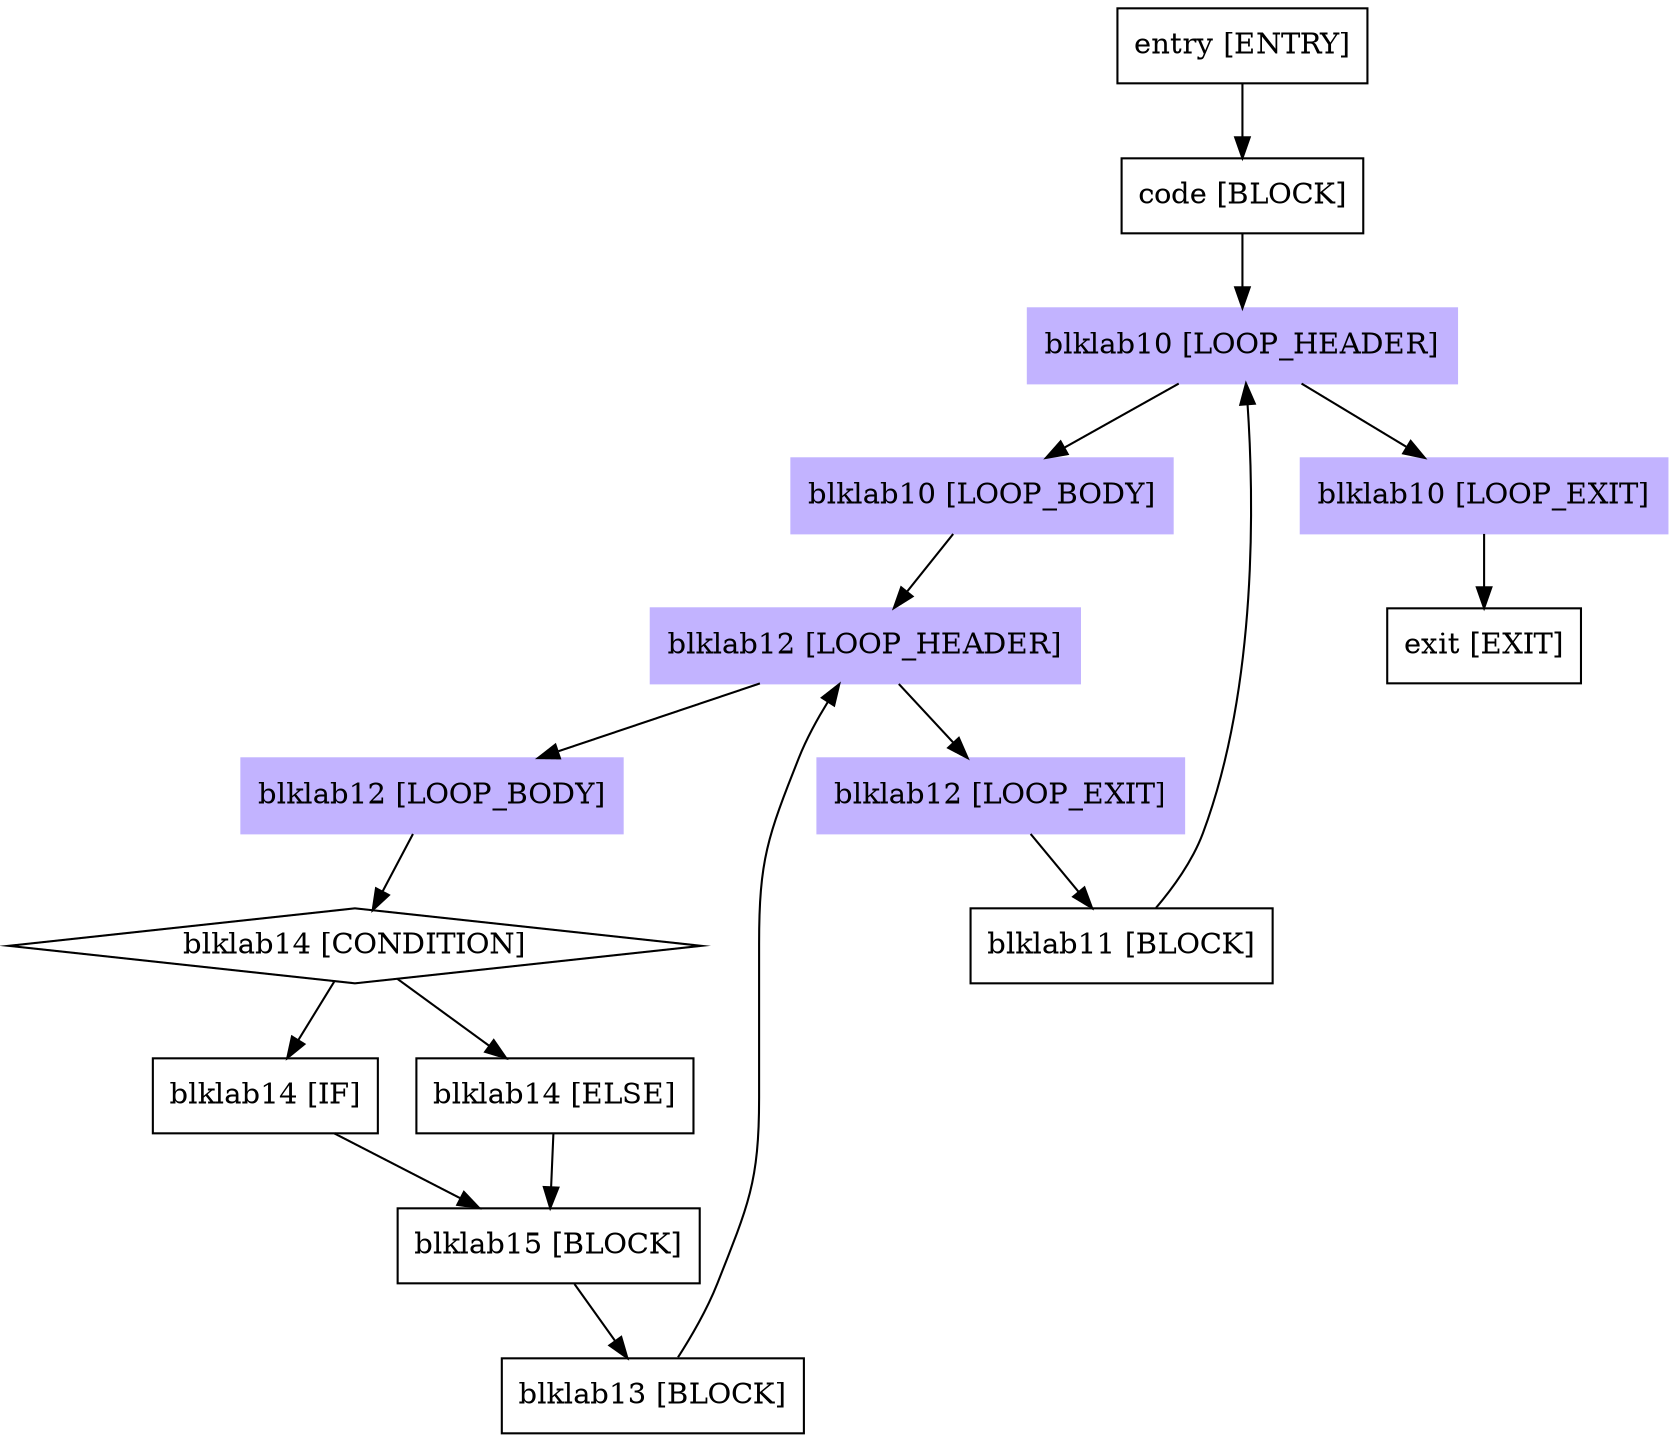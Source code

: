 digraph printImage{
"entry [ENTRY]"[shape=box];
"code [BLOCK]"[shape=box];
"blklab10 [LOOP_HEADER]"[shape=box,style=filled,color=".7 .3 1.0"];
"blklab10 [LOOP_BODY]"[shape=box,style=filled,color=".7 .3 1.0"];
"blklab10 [LOOP_EXIT]"[shape=box,style=filled,color=".7 .3 1.0"];
"blklab12 [LOOP_HEADER]"[shape=box,style=filled,color=".7 .3 1.0"];
"blklab12 [LOOP_BODY]"[shape=box,style=filled,color=".7 .3 1.0"];
"blklab12 [LOOP_EXIT]"[shape=box,style=filled,color=".7 .3 1.0"];
"blklab14 [CONDITION]"[shape=diamond];
"blklab14 [IF]"[shape=box];
"blklab14 [ELSE]"[shape=box];
"blklab15 [BLOCK]"[shape=box];
"blklab13 [BLOCK]"[shape=box];
"blklab11 [BLOCK]"[shape=box];
"exit [EXIT]"[shape=box];
"entry [ENTRY]"->"code [BLOCK]";
"code [BLOCK]"->"blklab10 [LOOP_HEADER]";
"blklab10 [LOOP_HEADER]"->"blklab10 [LOOP_BODY]";
"blklab10 [LOOP_HEADER]"->"blklab10 [LOOP_EXIT]";
"blklab10 [LOOP_BODY]"->"blklab12 [LOOP_HEADER]";
"blklab10 [LOOP_EXIT]"->"exit [EXIT]";
"blklab12 [LOOP_HEADER]"->"blklab12 [LOOP_BODY]";
"blklab12 [LOOP_HEADER]"->"blklab12 [LOOP_EXIT]";
"blklab12 [LOOP_BODY]"->"blklab14 [CONDITION]";
"blklab12 [LOOP_EXIT]"->"blklab11 [BLOCK]";
"blklab14 [CONDITION]"->"blklab14 [IF]";
"blklab14 [CONDITION]"->"blklab14 [ELSE]";
"blklab14 [IF]"->"blklab15 [BLOCK]";
"blklab14 [ELSE]"->"blklab15 [BLOCK]";
"blklab15 [BLOCK]"->"blklab13 [BLOCK]";
"blklab13 [BLOCK]"->"blklab12 [LOOP_HEADER]";
"blklab11 [BLOCK]"->"blklab10 [LOOP_HEADER]";

}
